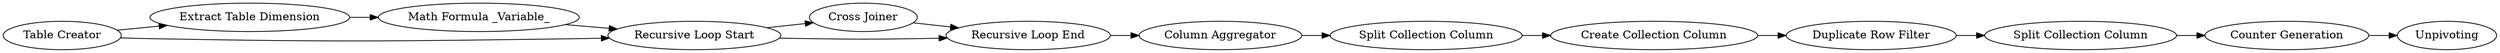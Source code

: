 digraph {
	"4945077967492507997_68" [label="Extract Table Dimension"]
	"4945077967492507997_49" [label="Duplicate Row Filter"]
	"4945077967492507997_48" [label="Create Collection Column"]
	"4945077967492507997_64" [label="Cross Joiner"]
	"4945077967492507997_62" [label="Table Creator"]
	"4945077967492507997_52" [label="Split Collection Column"]
	"4945077967492507997_66" [label="Counter Generation"]
	"4945077967492507997_53" [label="Split Collection Column"]
	"4945077967492507997_69" [label="Math Formula _Variable_"]
	"4945077967492507997_65" [label="Recursive Loop End"]
	"4945077967492507997_63" [label="Recursive Loop Start"]
	"4945077967492507997_50" [label="Column Aggregator"]
	"4945077967492507997_67" [label=Unpivoting]
	"4945077967492507997_50" -> "4945077967492507997_52"
	"4945077967492507997_69" -> "4945077967492507997_63"
	"4945077967492507997_53" -> "4945077967492507997_66"
	"4945077967492507997_68" -> "4945077967492507997_69"
	"4945077967492507997_64" -> "4945077967492507997_65"
	"4945077967492507997_66" -> "4945077967492507997_67"
	"4945077967492507997_49" -> "4945077967492507997_53"
	"4945077967492507997_62" -> "4945077967492507997_68"
	"4945077967492507997_65" -> "4945077967492507997_50"
	"4945077967492507997_52" -> "4945077967492507997_48"
	"4945077967492507997_48" -> "4945077967492507997_49"
	"4945077967492507997_62" -> "4945077967492507997_63"
	"4945077967492507997_63" -> "4945077967492507997_64"
	"4945077967492507997_63" -> "4945077967492507997_65"
	rankdir=LR
}
